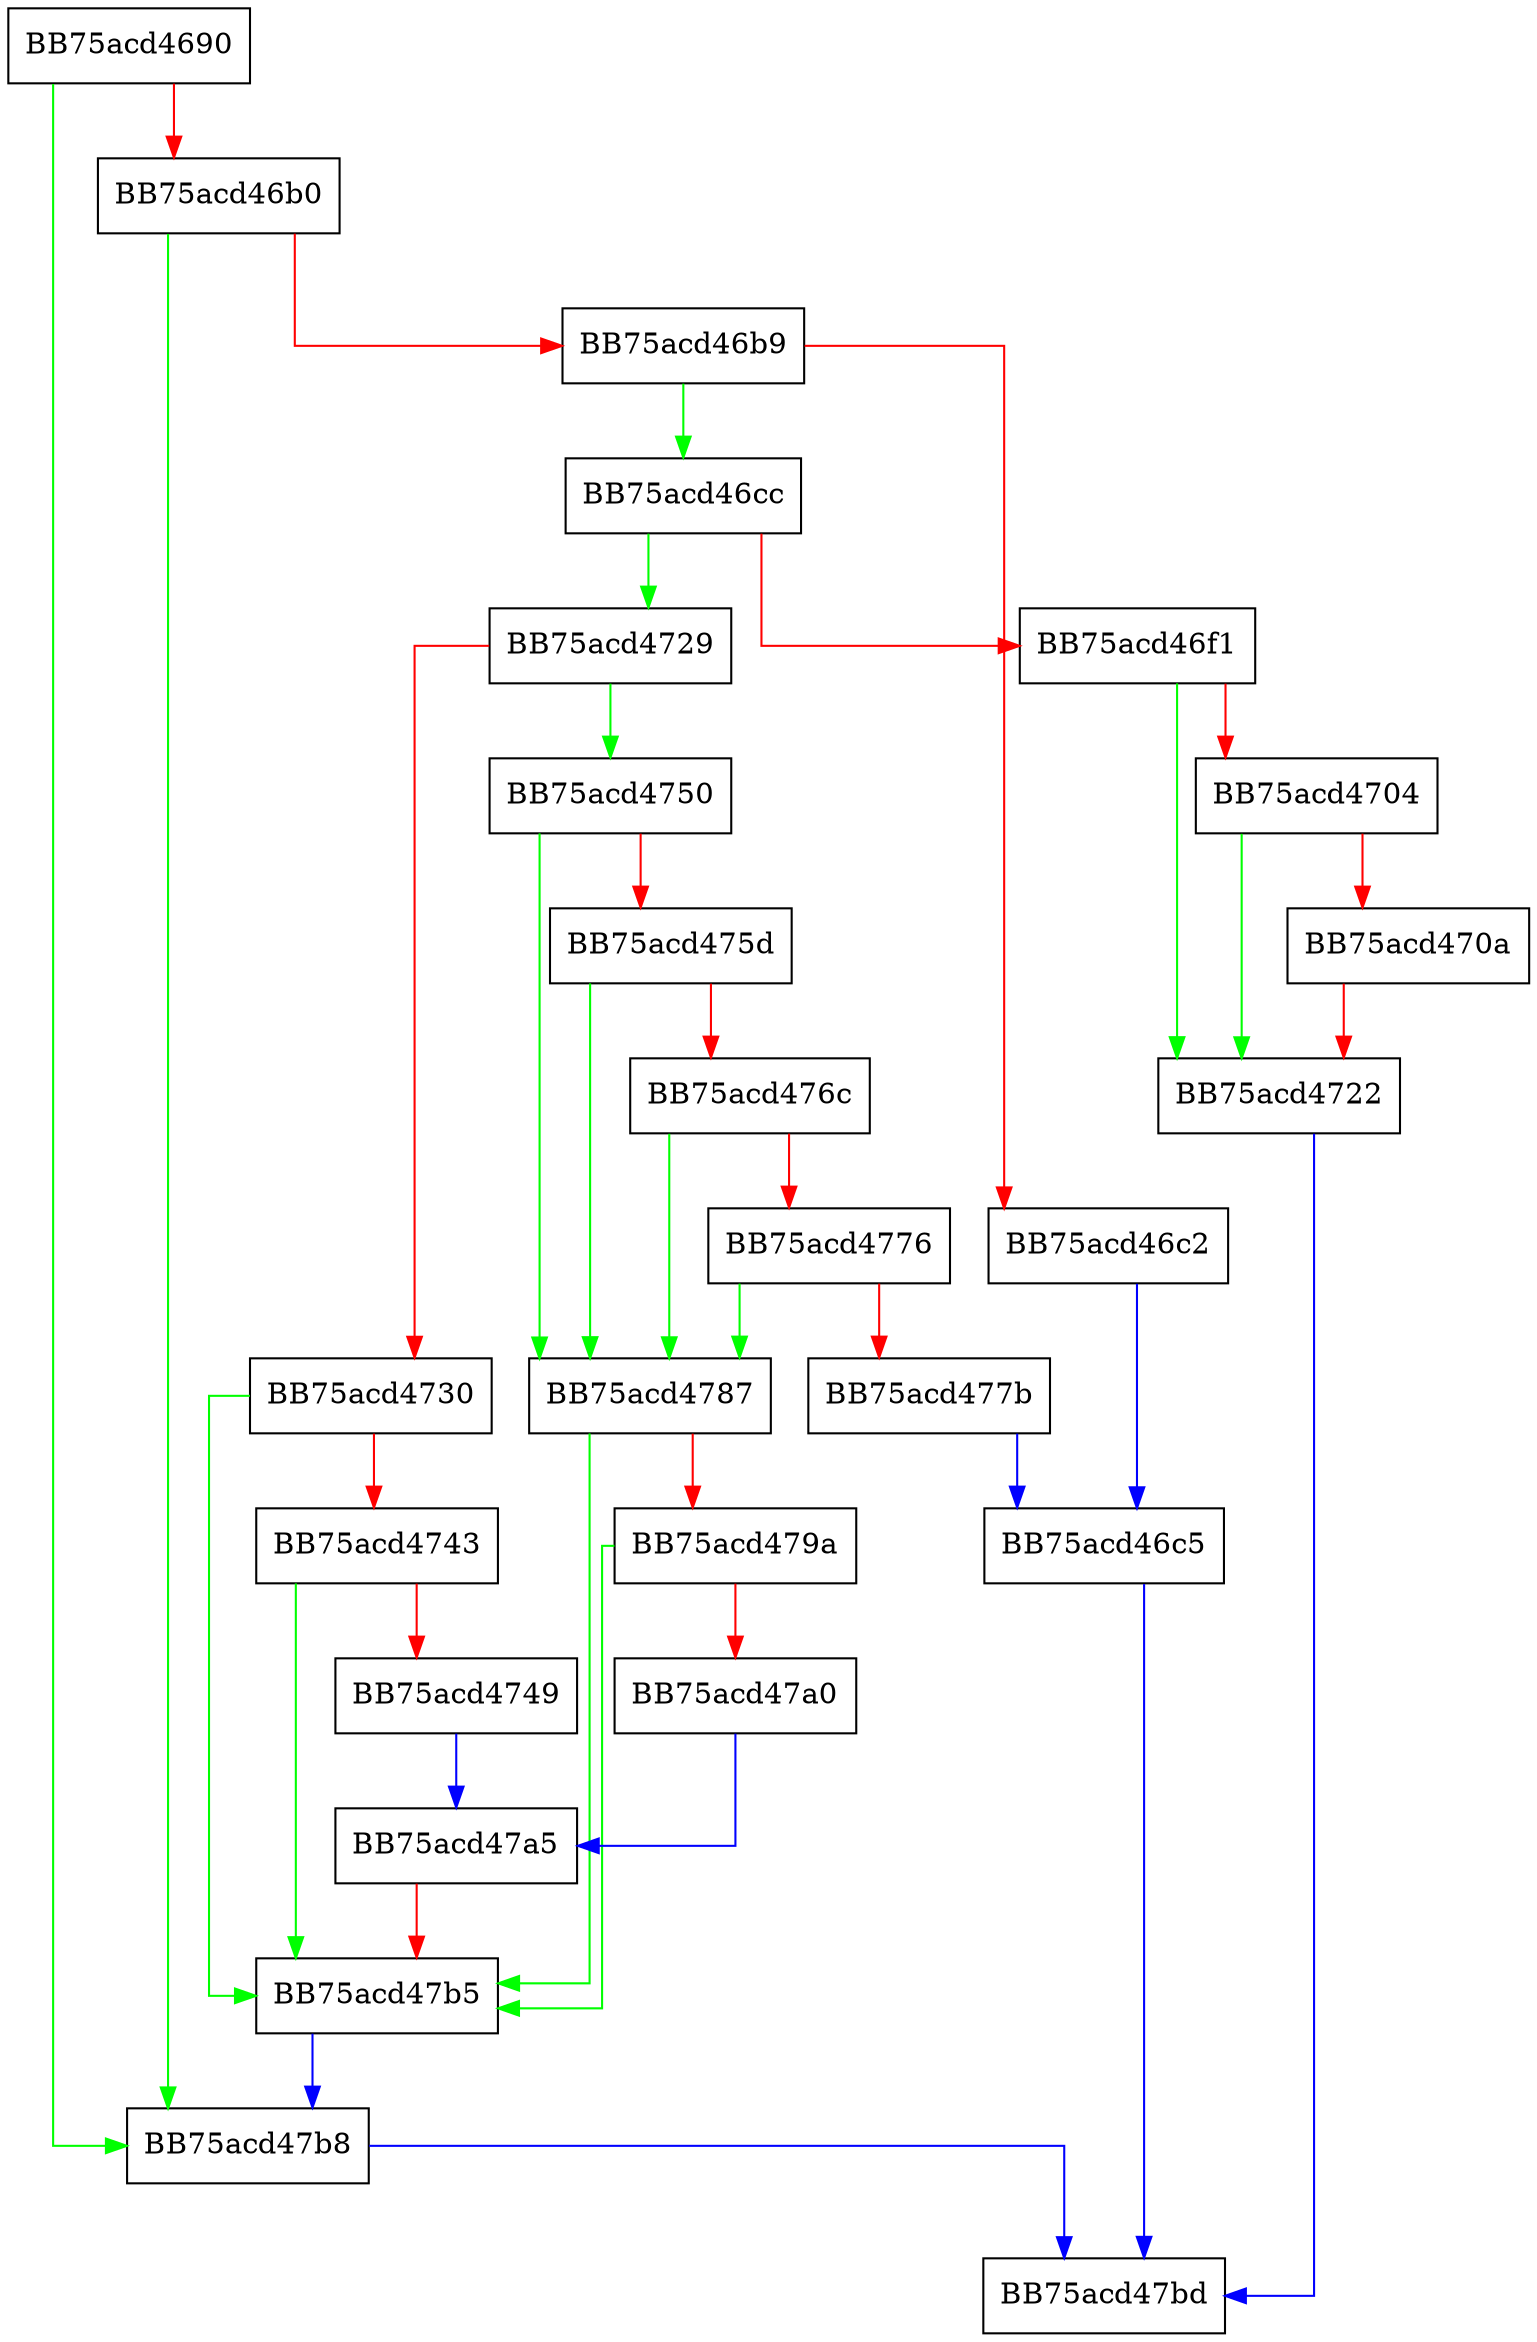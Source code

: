 digraph GetModuleList {
  node [shape="box"];
  graph [splines=ortho];
  BB75acd4690 -> BB75acd47b8 [color="green"];
  BB75acd4690 -> BB75acd46b0 [color="red"];
  BB75acd46b0 -> BB75acd47b8 [color="green"];
  BB75acd46b0 -> BB75acd46b9 [color="red"];
  BB75acd46b9 -> BB75acd46cc [color="green"];
  BB75acd46b9 -> BB75acd46c2 [color="red"];
  BB75acd46c2 -> BB75acd46c5 [color="blue"];
  BB75acd46c5 -> BB75acd47bd [color="blue"];
  BB75acd46cc -> BB75acd4729 [color="green"];
  BB75acd46cc -> BB75acd46f1 [color="red"];
  BB75acd46f1 -> BB75acd4722 [color="green"];
  BB75acd46f1 -> BB75acd4704 [color="red"];
  BB75acd4704 -> BB75acd4722 [color="green"];
  BB75acd4704 -> BB75acd470a [color="red"];
  BB75acd470a -> BB75acd4722 [color="red"];
  BB75acd4722 -> BB75acd47bd [color="blue"];
  BB75acd4729 -> BB75acd4750 [color="green"];
  BB75acd4729 -> BB75acd4730 [color="red"];
  BB75acd4730 -> BB75acd47b5 [color="green"];
  BB75acd4730 -> BB75acd4743 [color="red"];
  BB75acd4743 -> BB75acd47b5 [color="green"];
  BB75acd4743 -> BB75acd4749 [color="red"];
  BB75acd4749 -> BB75acd47a5 [color="blue"];
  BB75acd4750 -> BB75acd4787 [color="green"];
  BB75acd4750 -> BB75acd475d [color="red"];
  BB75acd475d -> BB75acd4787 [color="green"];
  BB75acd475d -> BB75acd476c [color="red"];
  BB75acd476c -> BB75acd4787 [color="green"];
  BB75acd476c -> BB75acd4776 [color="red"];
  BB75acd4776 -> BB75acd4787 [color="green"];
  BB75acd4776 -> BB75acd477b [color="red"];
  BB75acd477b -> BB75acd46c5 [color="blue"];
  BB75acd4787 -> BB75acd47b5 [color="green"];
  BB75acd4787 -> BB75acd479a [color="red"];
  BB75acd479a -> BB75acd47b5 [color="green"];
  BB75acd479a -> BB75acd47a0 [color="red"];
  BB75acd47a0 -> BB75acd47a5 [color="blue"];
  BB75acd47a5 -> BB75acd47b5 [color="red"];
  BB75acd47b5 -> BB75acd47b8 [color="blue"];
  BB75acd47b8 -> BB75acd47bd [color="blue"];
}